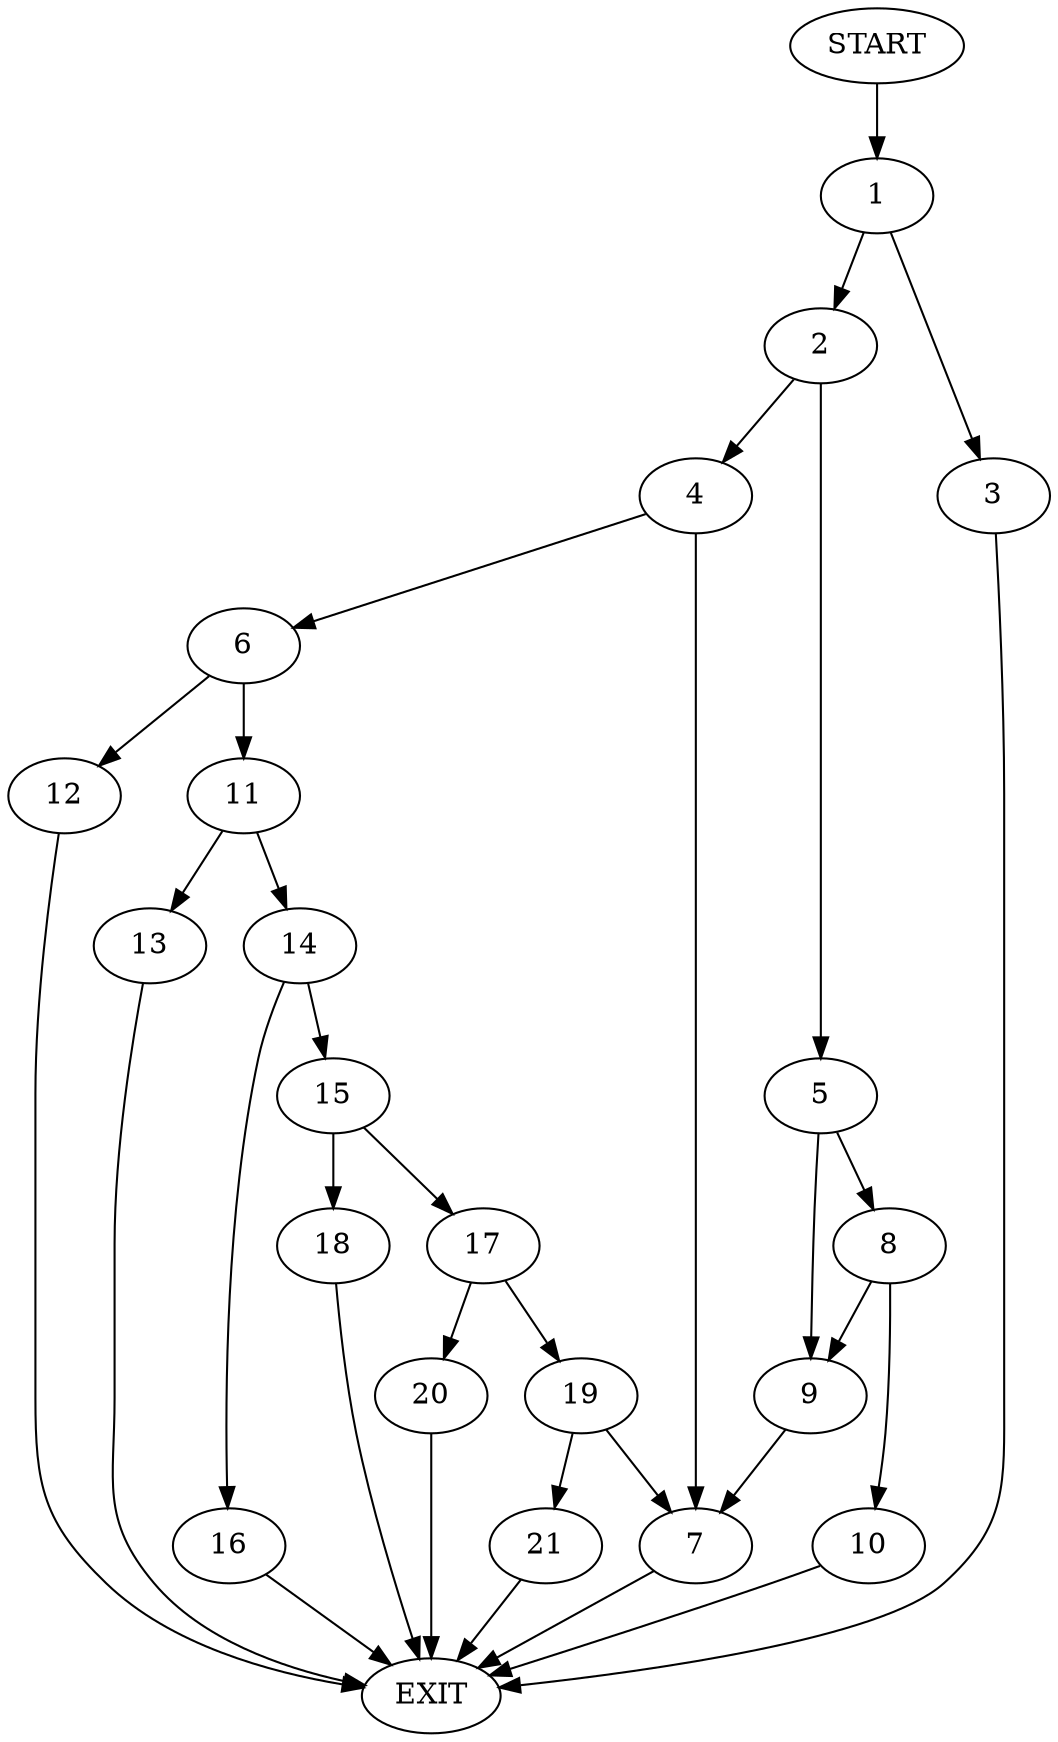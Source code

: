 digraph {
0 [label="START"]
22 [label="EXIT"]
0 -> 1
1 -> 2
1 -> 3
3 -> 22
2 -> 4
2 -> 5
4 -> 6
4 -> 7
5 -> 8
5 -> 9
8 -> 10
8 -> 9
9 -> 7
10 -> 22
7 -> 22
6 -> 11
6 -> 12
11 -> 13
11 -> 14
12 -> 22
13 -> 22
14 -> 15
14 -> 16
15 -> 17
15 -> 18
16 -> 22
17 -> 19
17 -> 20
18 -> 22
19 -> 21
19 -> 7
20 -> 22
21 -> 22
}
